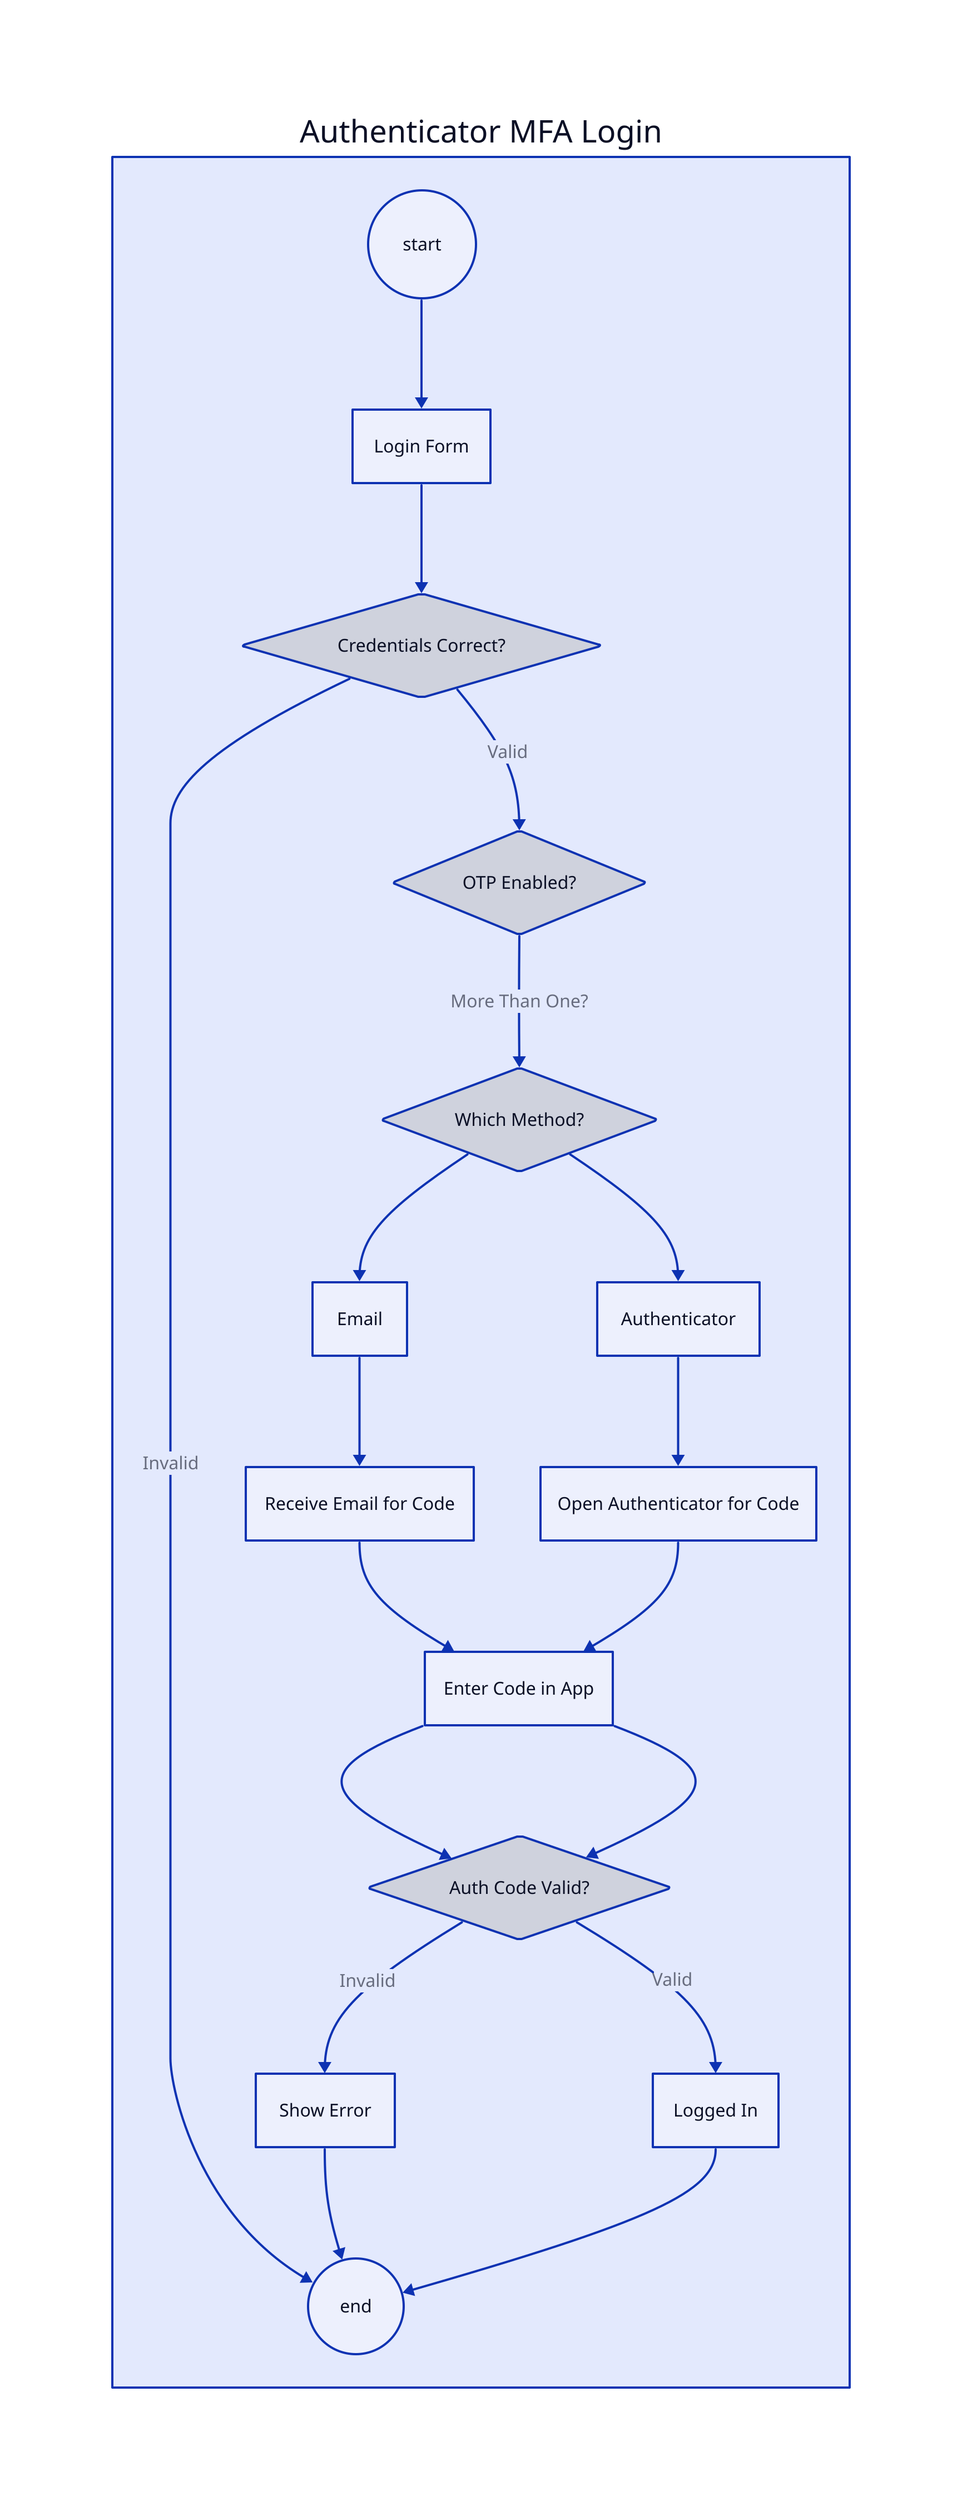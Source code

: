 authFlow: Authenticator MFA Login {
  start{
    shape: circle
  }
  end{
    shape: circle
  }
  validateCredentials: Credentials Correct?{
    shape: diamond
  }
  enabledCheck: OTP Enabled?{
    shape: diamond
  }
  whichMethodCheck: Which Method?{
    shape: diamond
  }
  authAttemptValid: Auth Code Valid?{
    shape: diamond
  }
  emailMethod: Email
  authMethod: Authenticator

  start -> Login Form -> validateCredentials
  validateCredentials -> end: Invalid
  validateCredentials -> enabledCheck: Valid
  enabledCheck -> whichMethodCheck: More Than One?
  whichMethodCheck -> emailMethod
  whichMethodCheck -> authMethod
  emailMethod -> Receive Email for Code -> Enter Code in App -> authAttemptValid
  authMethod -> Open Authenticator for Code -> Enter Code in App -> authAttemptValid
  authAttemptValid -> Show Error: Invalid
  Show Error -> end
  authAttemptValid -> Logged In: Valid
  Logged In -> end
}